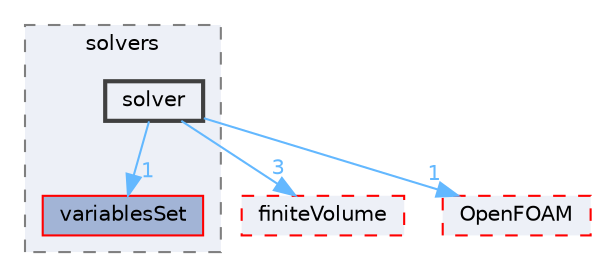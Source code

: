 digraph "src/optimisation/adjointOptimisation/adjoint/solvers/solver"
{
 // LATEX_PDF_SIZE
  bgcolor="transparent";
  edge [fontname=Helvetica,fontsize=10,labelfontname=Helvetica,labelfontsize=10];
  node [fontname=Helvetica,fontsize=10,shape=box,height=0.2,width=0.4];
  compound=true
  subgraph clusterdir_f1ea2e00111d8324be054b4e32e6ee53 {
    graph [ bgcolor="#edf0f7", pencolor="grey50", label="solvers", fontname=Helvetica,fontsize=10 style="filled,dashed", URL="dir_f1ea2e00111d8324be054b4e32e6ee53.html",tooltip=""]
  dir_195a59111b2a8c42961aaea2cfc6eba5 [label="variablesSet", fillcolor="#a2b4d6", color="red", style="filled", URL="dir_195a59111b2a8c42961aaea2cfc6eba5.html",tooltip=""];
  dir_03910c6759d6bb80aef325b0807c6e94 [label="solver", fillcolor="#edf0f7", color="grey25", style="filled,bold", URL="dir_03910c6759d6bb80aef325b0807c6e94.html",tooltip=""];
  }
  dir_9bd15774b555cf7259a6fa18f99fe99b [label="finiteVolume", fillcolor="#edf0f7", color="red", style="filled,dashed", URL="dir_9bd15774b555cf7259a6fa18f99fe99b.html",tooltip=""];
  dir_c5473ff19b20e6ec4dfe5c310b3778a8 [label="OpenFOAM", fillcolor="#edf0f7", color="red", style="filled,dashed", URL="dir_c5473ff19b20e6ec4dfe5c310b3778a8.html",tooltip=""];
  dir_03910c6759d6bb80aef325b0807c6e94->dir_195a59111b2a8c42961aaea2cfc6eba5 [headlabel="1", labeldistance=1.5 headhref="dir_003649_004256.html" href="dir_003649_004256.html" color="steelblue1" fontcolor="steelblue1"];
  dir_03910c6759d6bb80aef325b0807c6e94->dir_9bd15774b555cf7259a6fa18f99fe99b [headlabel="3", labeldistance=1.5 headhref="dir_003649_001387.html" href="dir_003649_001387.html" color="steelblue1" fontcolor="steelblue1"];
  dir_03910c6759d6bb80aef325b0807c6e94->dir_c5473ff19b20e6ec4dfe5c310b3778a8 [headlabel="1", labeldistance=1.5 headhref="dir_003649_002695.html" href="dir_003649_002695.html" color="steelblue1" fontcolor="steelblue1"];
}
